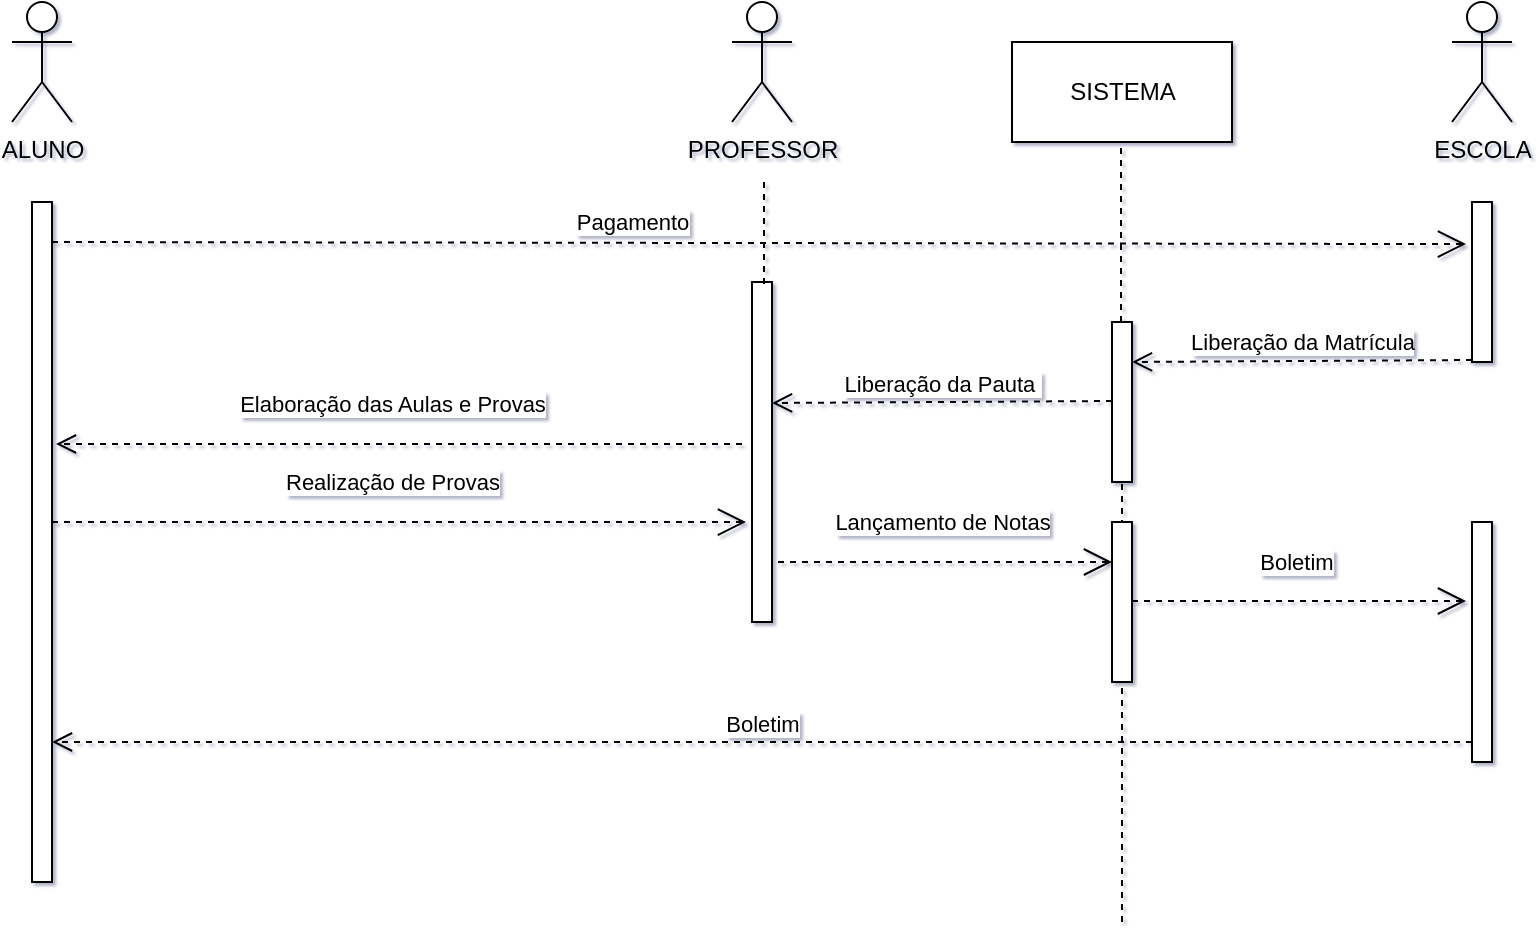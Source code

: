 <mxfile version="20.2.7" type="device"><diagram id="1fmAkIn9qRpwtw9AeSM3" name="Página-1"><mxGraphModel dx="1185" dy="608" grid="1" gridSize="10" guides="1" tooltips="1" connect="1" arrows="1" fold="1" page="1" pageScale="1" pageWidth="827" pageHeight="1169" background="none" math="0" shadow="1"><root><mxCell id="0"/><mxCell id="1" parent="0"/><mxCell id="zNSI_3MnG7USCBkMqk2--1" value="ESCOLA" style="shape=umlActor;verticalLabelPosition=bottom;verticalAlign=top;html=1;outlineConnect=0;rounded=0;" parent="1" vertex="1"><mxGeometry x="770" y="40" width="30" height="60" as="geometry"/></mxCell><mxCell id="zNSI_3MnG7USCBkMqk2--2" value="ALUNO" style="shape=umlActor;verticalLabelPosition=bottom;verticalAlign=top;html=1;outlineConnect=0;rounded=0;" parent="1" vertex="1"><mxGeometry x="50" y="40" width="30" height="60" as="geometry"/></mxCell><mxCell id="zNSI_3MnG7USCBkMqk2--4" value="PROFESSOR" style="shape=umlActor;verticalLabelPosition=bottom;verticalAlign=top;html=1;outlineConnect=0;rounded=0;" parent="1" vertex="1"><mxGeometry x="410" y="40" width="30" height="60" as="geometry"/></mxCell><mxCell id="shN2uMhiD2HK-LNaXy-l-1" value="" style="html=1;points=[];perimeter=orthogonalPerimeter;" vertex="1" parent="1"><mxGeometry x="60" y="140" width="10" height="340" as="geometry"/></mxCell><mxCell id="shN2uMhiD2HK-LNaXy-l-7" value="" style="html=1;points=[];perimeter=orthogonalPerimeter;" vertex="1" parent="1"><mxGeometry x="420" y="180" width="10" height="170" as="geometry"/></mxCell><mxCell id="shN2uMhiD2HK-LNaXy-l-8" value="" style="html=1;points=[];perimeter=orthogonalPerimeter;" vertex="1" parent="1"><mxGeometry x="780" y="140" width="10" height="80" as="geometry"/></mxCell><mxCell id="shN2uMhiD2HK-LNaXy-l-10" value="Pagamento" style="endArrow=open;endSize=12;dashed=1;html=1;rounded=0;entryX=-0.3;entryY=0.263;entryDx=0;entryDy=0;entryPerimeter=0;" edge="1" parent="1" target="shN2uMhiD2HK-LNaXy-l-8"><mxGeometry x="-0.18" y="10" width="160" relative="1" as="geometry"><mxPoint x="70" y="160" as="sourcePoint"/><mxPoint x="230" y="160" as="targetPoint"/><mxPoint as="offset"/></mxGeometry></mxCell><mxCell id="shN2uMhiD2HK-LNaXy-l-12" value="Liberação da Matrícula" style="html=1;verticalAlign=bottom;endArrow=open;dashed=1;endSize=8;rounded=0;" edge="1" parent="1"><mxGeometry relative="1" as="geometry"><mxPoint x="780" y="219" as="sourcePoint"/><mxPoint x="610" y="220" as="targetPoint"/></mxGeometry></mxCell><mxCell id="shN2uMhiD2HK-LNaXy-l-13" value="Elaboração das Aulas e Provas" style="html=1;verticalAlign=bottom;endArrow=open;dashed=1;endSize=8;rounded=0;exitX=-0.5;exitY=0.494;exitDx=0;exitDy=0;exitPerimeter=0;" edge="1" parent="1"><mxGeometry x="0.02" y="-11" relative="1" as="geometry"><mxPoint x="415" y="260.98" as="sourcePoint"/><mxPoint x="72" y="261" as="targetPoint"/><mxPoint as="offset"/></mxGeometry></mxCell><mxCell id="shN2uMhiD2HK-LNaXy-l-15" value="Realização de Provas" style="endArrow=open;endSize=12;dashed=1;html=1;rounded=0;entryX=-0.3;entryY=0.706;entryDx=0;entryDy=0;entryPerimeter=0;" edge="1" parent="1" target="shN2uMhiD2HK-LNaXy-l-7"><mxGeometry x="-0.02" y="20" width="160" relative="1" as="geometry"><mxPoint x="70" y="300" as="sourcePoint"/><mxPoint x="230" y="300" as="targetPoint"/><mxPoint as="offset"/></mxGeometry></mxCell><mxCell id="shN2uMhiD2HK-LNaXy-l-16" value="SISTEMA" style="html=1;" vertex="1" parent="1"><mxGeometry x="550" y="60" width="110" height="50" as="geometry"/></mxCell><mxCell id="shN2uMhiD2HK-LNaXy-l-17" value="" style="endArrow=none;dashed=1;html=1;rounded=0;startArrow=none;" edge="1" parent="1" source="shN2uMhiD2HK-LNaXy-l-18"><mxGeometry width="50" height="50" relative="1" as="geometry"><mxPoint x="604.5" y="630" as="sourcePoint"/><mxPoint x="604.5" y="110" as="targetPoint"/></mxGeometry></mxCell><mxCell id="shN2uMhiD2HK-LNaXy-l-18" value="" style="html=1;points=[];perimeter=orthogonalPerimeter;" vertex="1" parent="1"><mxGeometry x="600" y="200" width="10" height="80" as="geometry"/></mxCell><mxCell id="shN2uMhiD2HK-LNaXy-l-19" value="" style="endArrow=none;dashed=1;html=1;rounded=0;" edge="1" parent="1" target="shN2uMhiD2HK-LNaXy-l-18"><mxGeometry width="50" height="50" relative="1" as="geometry"><mxPoint x="605" y="500" as="sourcePoint"/><mxPoint x="604.5" y="110" as="targetPoint"/></mxGeometry></mxCell><mxCell id="shN2uMhiD2HK-LNaXy-l-20" value="Liberação da Pauta&amp;nbsp;" style="html=1;verticalAlign=bottom;endArrow=open;dashed=1;endSize=8;rounded=0;" edge="1" parent="1"><mxGeometry relative="1" as="geometry"><mxPoint x="600" y="239.5" as="sourcePoint"/><mxPoint x="430" y="240.5" as="targetPoint"/></mxGeometry></mxCell><mxCell id="shN2uMhiD2HK-LNaXy-l-22" value="Lançamento de Notas" style="endArrow=open;endSize=12;dashed=1;html=1;rounded=0;" edge="1" parent="1"><mxGeometry x="-0.02" y="20" width="160" relative="1" as="geometry"><mxPoint x="433" y="320" as="sourcePoint"/><mxPoint x="600" y="320" as="targetPoint"/><mxPoint as="offset"/></mxGeometry></mxCell><mxCell id="shN2uMhiD2HK-LNaXy-l-23" value="" style="html=1;points=[];perimeter=orthogonalPerimeter;" vertex="1" parent="1"><mxGeometry x="600" y="300" width="10" height="80" as="geometry"/></mxCell><mxCell id="shN2uMhiD2HK-LNaXy-l-24" value="" style="html=1;points=[];perimeter=orthogonalPerimeter;" vertex="1" parent="1"><mxGeometry x="780" y="300" width="10" height="120" as="geometry"/></mxCell><mxCell id="shN2uMhiD2HK-LNaXy-l-25" value="Boletim" style="endArrow=open;endSize=12;dashed=1;html=1;rounded=0;" edge="1" parent="1"><mxGeometry x="-0.02" y="20" width="160" relative="1" as="geometry"><mxPoint x="610" y="339.5" as="sourcePoint"/><mxPoint x="777" y="339.5" as="targetPoint"/><mxPoint as="offset"/></mxGeometry></mxCell><mxCell id="shN2uMhiD2HK-LNaXy-l-26" value="Boletim" style="html=1;verticalAlign=bottom;endArrow=open;dashed=1;endSize=8;rounded=0;" edge="1" parent="1" target="shN2uMhiD2HK-LNaXy-l-1"><mxGeometry relative="1" as="geometry"><mxPoint x="780" y="410" as="sourcePoint"/><mxPoint x="610" y="411" as="targetPoint"/></mxGeometry></mxCell><mxCell id="shN2uMhiD2HK-LNaXy-l-27" value="" style="endArrow=none;dashed=1;html=1;rounded=0;exitX=0.4;exitY=0.006;exitDx=0;exitDy=0;exitPerimeter=0;" edge="1" parent="1"><mxGeometry width="50" height="50" relative="1" as="geometry"><mxPoint x="426" y="181.02" as="sourcePoint"/><mxPoint x="426" y="130" as="targetPoint"/></mxGeometry></mxCell></root></mxGraphModel></diagram></mxfile>